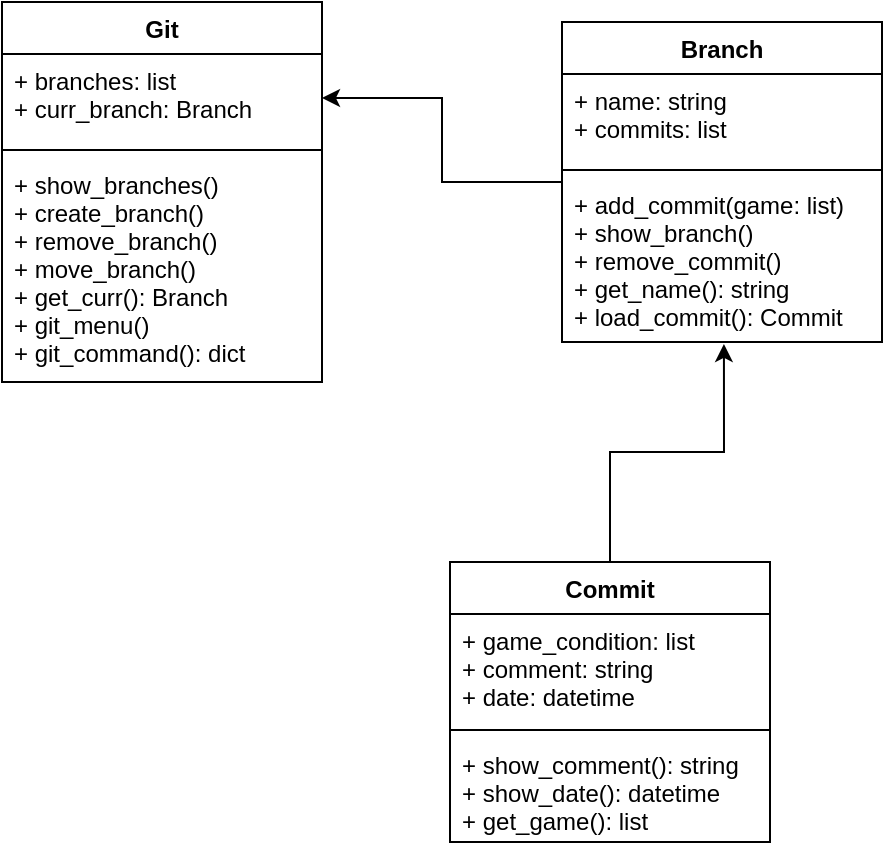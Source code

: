 <mxfile version="15.9.4" type="device"><diagram id="y9tMXeLe236RCPk03-Xe" name="Page-1"><mxGraphModel dx="1422" dy="839" grid="1" gridSize="10" guides="1" tooltips="1" connect="1" arrows="1" fold="1" page="1" pageScale="1" pageWidth="827" pageHeight="1169" math="0" shadow="0"><root><mxCell id="0"/><mxCell id="1" parent="0"/><mxCell id="52ry4b_MktfS2MskyYoT-1" value="Git" style="swimlane;fontStyle=1;align=center;verticalAlign=top;childLayout=stackLayout;horizontal=1;startSize=26;horizontalStack=0;resizeParent=1;resizeParentMax=0;resizeLast=0;collapsible=1;marginBottom=0;" vertex="1" parent="1"><mxGeometry x="110" y="280" width="160" height="190" as="geometry"/></mxCell><mxCell id="52ry4b_MktfS2MskyYoT-2" value="+ branches: list&#10;+ curr_branch: Branch" style="text;strokeColor=none;fillColor=none;align=left;verticalAlign=top;spacingLeft=4;spacingRight=4;overflow=hidden;rotatable=0;points=[[0,0.5],[1,0.5]];portConstraint=eastwest;" vertex="1" parent="52ry4b_MktfS2MskyYoT-1"><mxGeometry y="26" width="160" height="44" as="geometry"/></mxCell><mxCell id="52ry4b_MktfS2MskyYoT-3" value="" style="line;strokeWidth=1;fillColor=none;align=left;verticalAlign=middle;spacingTop=-1;spacingLeft=3;spacingRight=3;rotatable=0;labelPosition=right;points=[];portConstraint=eastwest;" vertex="1" parent="52ry4b_MktfS2MskyYoT-1"><mxGeometry y="70" width="160" height="8" as="geometry"/></mxCell><mxCell id="52ry4b_MktfS2MskyYoT-4" value="+ show_branches()&#10;+ create_branch()&#10;+ remove_branch()&#10;+ move_branch()&#10;+ get_curr(): Branch&#10;+ git_menu()&#10;+ git_command(): dict&#10;" style="text;strokeColor=none;fillColor=none;align=left;verticalAlign=top;spacingLeft=4;spacingRight=4;overflow=hidden;rotatable=0;points=[[0,0.5],[1,0.5]];portConstraint=eastwest;" vertex="1" parent="52ry4b_MktfS2MskyYoT-1"><mxGeometry y="78" width="160" height="112" as="geometry"/></mxCell><mxCell id="52ry4b_MktfS2MskyYoT-14" style="edgeStyle=orthogonalEdgeStyle;rounded=0;orthogonalLoop=1;jettySize=auto;html=1;entryX=1;entryY=0.5;entryDx=0;entryDy=0;" edge="1" parent="1" source="52ry4b_MktfS2MskyYoT-5" target="52ry4b_MktfS2MskyYoT-2"><mxGeometry relative="1" as="geometry"/></mxCell><mxCell id="52ry4b_MktfS2MskyYoT-5" value="Branch" style="swimlane;fontStyle=1;align=center;verticalAlign=top;childLayout=stackLayout;horizontal=1;startSize=26;horizontalStack=0;resizeParent=1;resizeParentMax=0;resizeLast=0;collapsible=1;marginBottom=0;" vertex="1" parent="1"><mxGeometry x="390" y="290" width="160" height="160" as="geometry"/></mxCell><mxCell id="52ry4b_MktfS2MskyYoT-6" value="+ name: string&#10;+ commits: list" style="text;strokeColor=none;fillColor=none;align=left;verticalAlign=top;spacingLeft=4;spacingRight=4;overflow=hidden;rotatable=0;points=[[0,0.5],[1,0.5]];portConstraint=eastwest;" vertex="1" parent="52ry4b_MktfS2MskyYoT-5"><mxGeometry y="26" width="160" height="44" as="geometry"/></mxCell><mxCell id="52ry4b_MktfS2MskyYoT-7" value="" style="line;strokeWidth=1;fillColor=none;align=left;verticalAlign=middle;spacingTop=-1;spacingLeft=3;spacingRight=3;rotatable=0;labelPosition=right;points=[];portConstraint=eastwest;" vertex="1" parent="52ry4b_MktfS2MskyYoT-5"><mxGeometry y="70" width="160" height="8" as="geometry"/></mxCell><mxCell id="52ry4b_MktfS2MskyYoT-8" value="+ add_commit(game: list)&#10;+ show_branch()&#10;+ remove_commit()&#10;+ get_name(): string&#10;+ load_commit(): Commit" style="text;strokeColor=none;fillColor=none;align=left;verticalAlign=top;spacingLeft=4;spacingRight=4;overflow=hidden;rotatable=0;points=[[0,0.5],[1,0.5]];portConstraint=eastwest;" vertex="1" parent="52ry4b_MktfS2MskyYoT-5"><mxGeometry y="78" width="160" height="82" as="geometry"/></mxCell><mxCell id="52ry4b_MktfS2MskyYoT-13" style="edgeStyle=orthogonalEdgeStyle;rounded=0;orthogonalLoop=1;jettySize=auto;html=1;entryX=0.506;entryY=1.012;entryDx=0;entryDy=0;entryPerimeter=0;" edge="1" parent="1" source="52ry4b_MktfS2MskyYoT-9" target="52ry4b_MktfS2MskyYoT-8"><mxGeometry relative="1" as="geometry"/></mxCell><mxCell id="52ry4b_MktfS2MskyYoT-9" value="Commit" style="swimlane;fontStyle=1;align=center;verticalAlign=top;childLayout=stackLayout;horizontal=1;startSize=26;horizontalStack=0;resizeParent=1;resizeParentMax=0;resizeLast=0;collapsible=1;marginBottom=0;" vertex="1" parent="1"><mxGeometry x="334" y="560" width="160" height="140" as="geometry"/></mxCell><mxCell id="52ry4b_MktfS2MskyYoT-10" value="+ game_condition: list&#10;+ comment: string&#10;+ date: datetime" style="text;strokeColor=none;fillColor=none;align=left;verticalAlign=top;spacingLeft=4;spacingRight=4;overflow=hidden;rotatable=0;points=[[0,0.5],[1,0.5]];portConstraint=eastwest;" vertex="1" parent="52ry4b_MktfS2MskyYoT-9"><mxGeometry y="26" width="160" height="54" as="geometry"/></mxCell><mxCell id="52ry4b_MktfS2MskyYoT-11" value="" style="line;strokeWidth=1;fillColor=none;align=left;verticalAlign=middle;spacingTop=-1;spacingLeft=3;spacingRight=3;rotatable=0;labelPosition=right;points=[];portConstraint=eastwest;" vertex="1" parent="52ry4b_MktfS2MskyYoT-9"><mxGeometry y="80" width="160" height="8" as="geometry"/></mxCell><mxCell id="52ry4b_MktfS2MskyYoT-12" value="+ show_comment(): string&#10;+ show_date(): datetime&#10;+ get_game(): list" style="text;strokeColor=none;fillColor=none;align=left;verticalAlign=top;spacingLeft=4;spacingRight=4;overflow=hidden;rotatable=0;points=[[0,0.5],[1,0.5]];portConstraint=eastwest;" vertex="1" parent="52ry4b_MktfS2MskyYoT-9"><mxGeometry y="88" width="160" height="52" as="geometry"/></mxCell></root></mxGraphModel></diagram></mxfile>